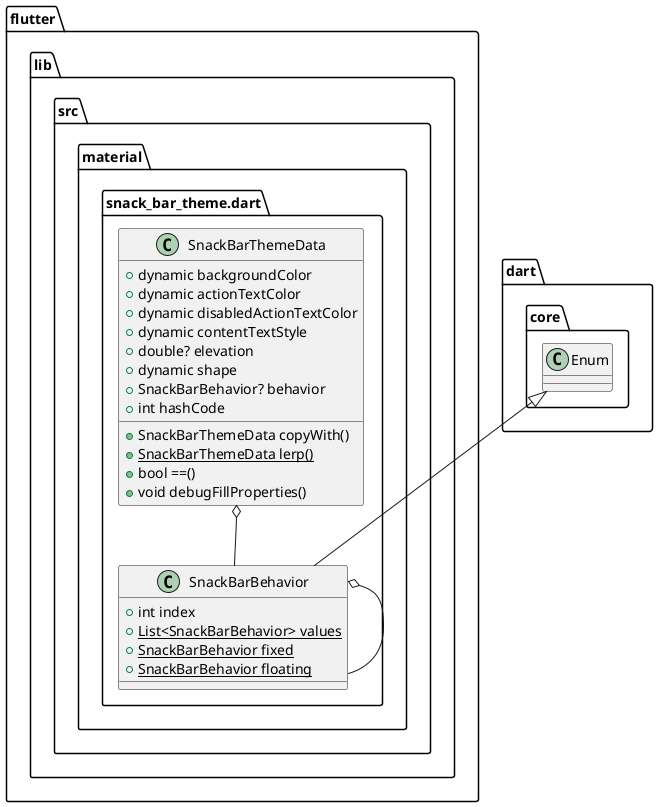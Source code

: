 @startuml
set namespaceSeparator ::

class "flutter::lib::src::material::snack_bar_theme.dart::SnackBarThemeData" {
  +dynamic backgroundColor
  +dynamic actionTextColor
  +dynamic disabledActionTextColor
  +dynamic contentTextStyle
  +double? elevation
  +dynamic shape
  +SnackBarBehavior? behavior
  +int hashCode
  +SnackBarThemeData copyWith()
  {static} +SnackBarThemeData lerp()
  +bool ==()
  +void debugFillProperties()
}

"flutter::lib::src::material::snack_bar_theme.dart::SnackBarThemeData" o-- "flutter::lib::src::material::snack_bar_theme.dart::SnackBarBehavior"

class "flutter::lib::src::material::snack_bar_theme.dart::SnackBarBehavior" {
  +int index
  {static} +List<SnackBarBehavior> values
  {static} +SnackBarBehavior fixed
  {static} +SnackBarBehavior floating
}

"flutter::lib::src::material::snack_bar_theme.dart::SnackBarBehavior" o-- "flutter::lib::src::material::snack_bar_theme.dart::SnackBarBehavior"
"dart::core::Enum" <|-- "flutter::lib::src::material::snack_bar_theme.dart::SnackBarBehavior"


@enduml